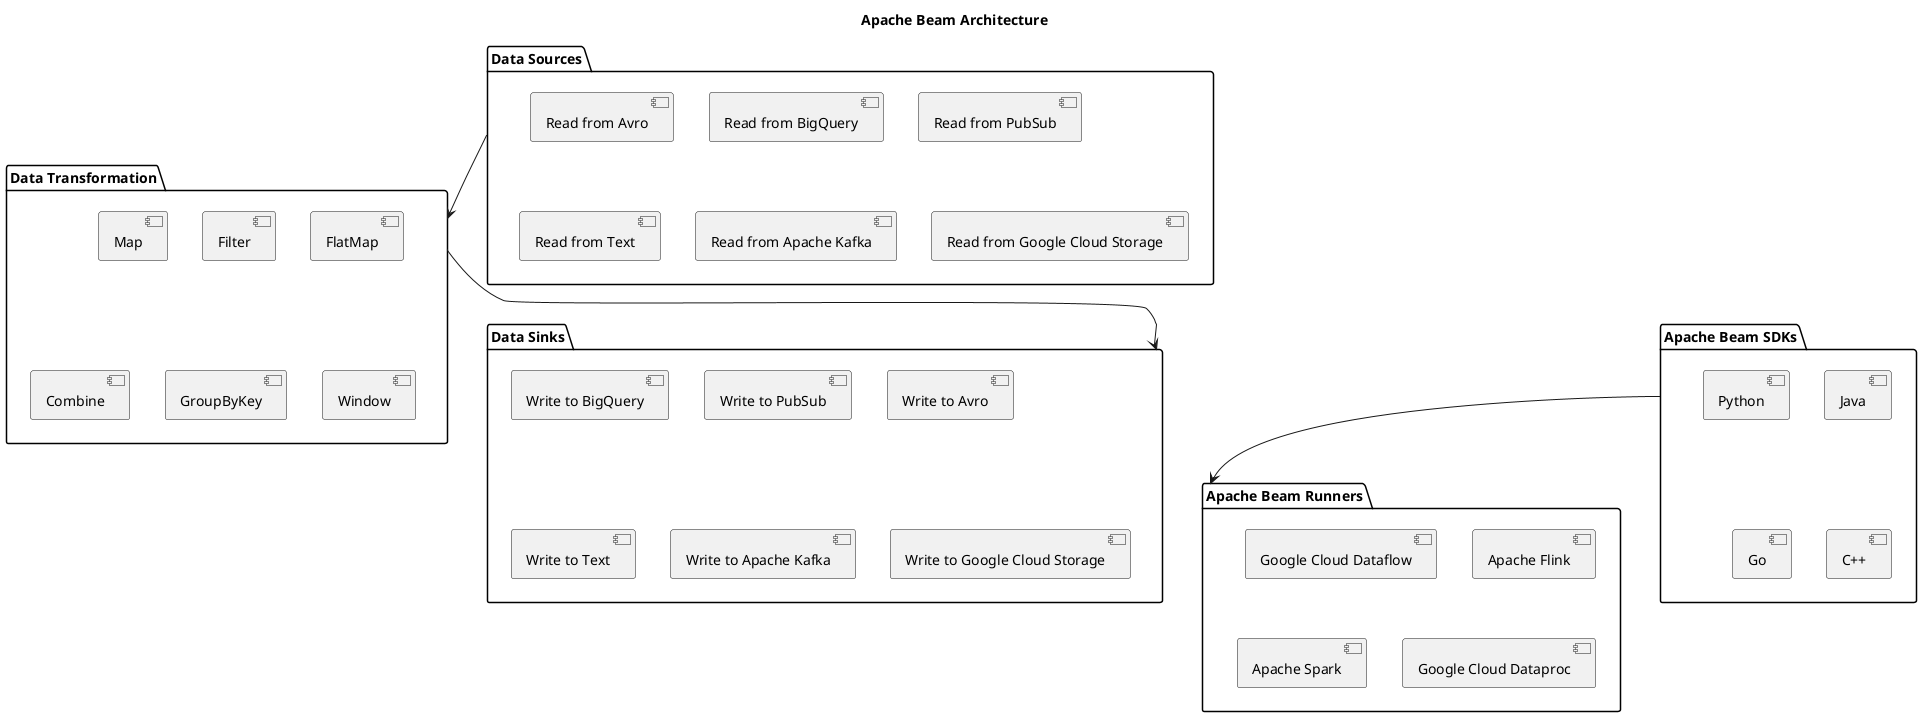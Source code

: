 @startuml
title Apache Beam Architecture

package "Data Sources" {
  [Read from BigQuery]
  [Read from PubSub]
  [Read from Avro]
  [Read from Text]
  [Read from Apache Kafka]
  [Read from Google Cloud Storage]
}

package "Data Transformation" {
  [Map]
  [Filter]
  [FlatMap]
  [Combine]
  [GroupByKey]
  [Window]
}

package "Data Sinks" {
  [Write to BigQuery]
  [Write to PubSub]
  [Write to Avro]
  [Write to Text]
  [Write to Apache Kafka]
  [Write to Google Cloud Storage]
}

package "Apache Beam SDKs" {
  [Java]
  [Python]
  [Go]
  [C++]
}

package "Apache Beam Runners" {
  [Google Cloud Dataflow]
  [Apache Flink]
  [Apache Spark]
  [Google Cloud Dataproc]
}

[Data Sources] -down-> [Data Transformation]
[Data Transformation] -down-> [Data Sinks]
[Apache Beam SDKs] -down-> [Apache Beam Runners]

@enduml
